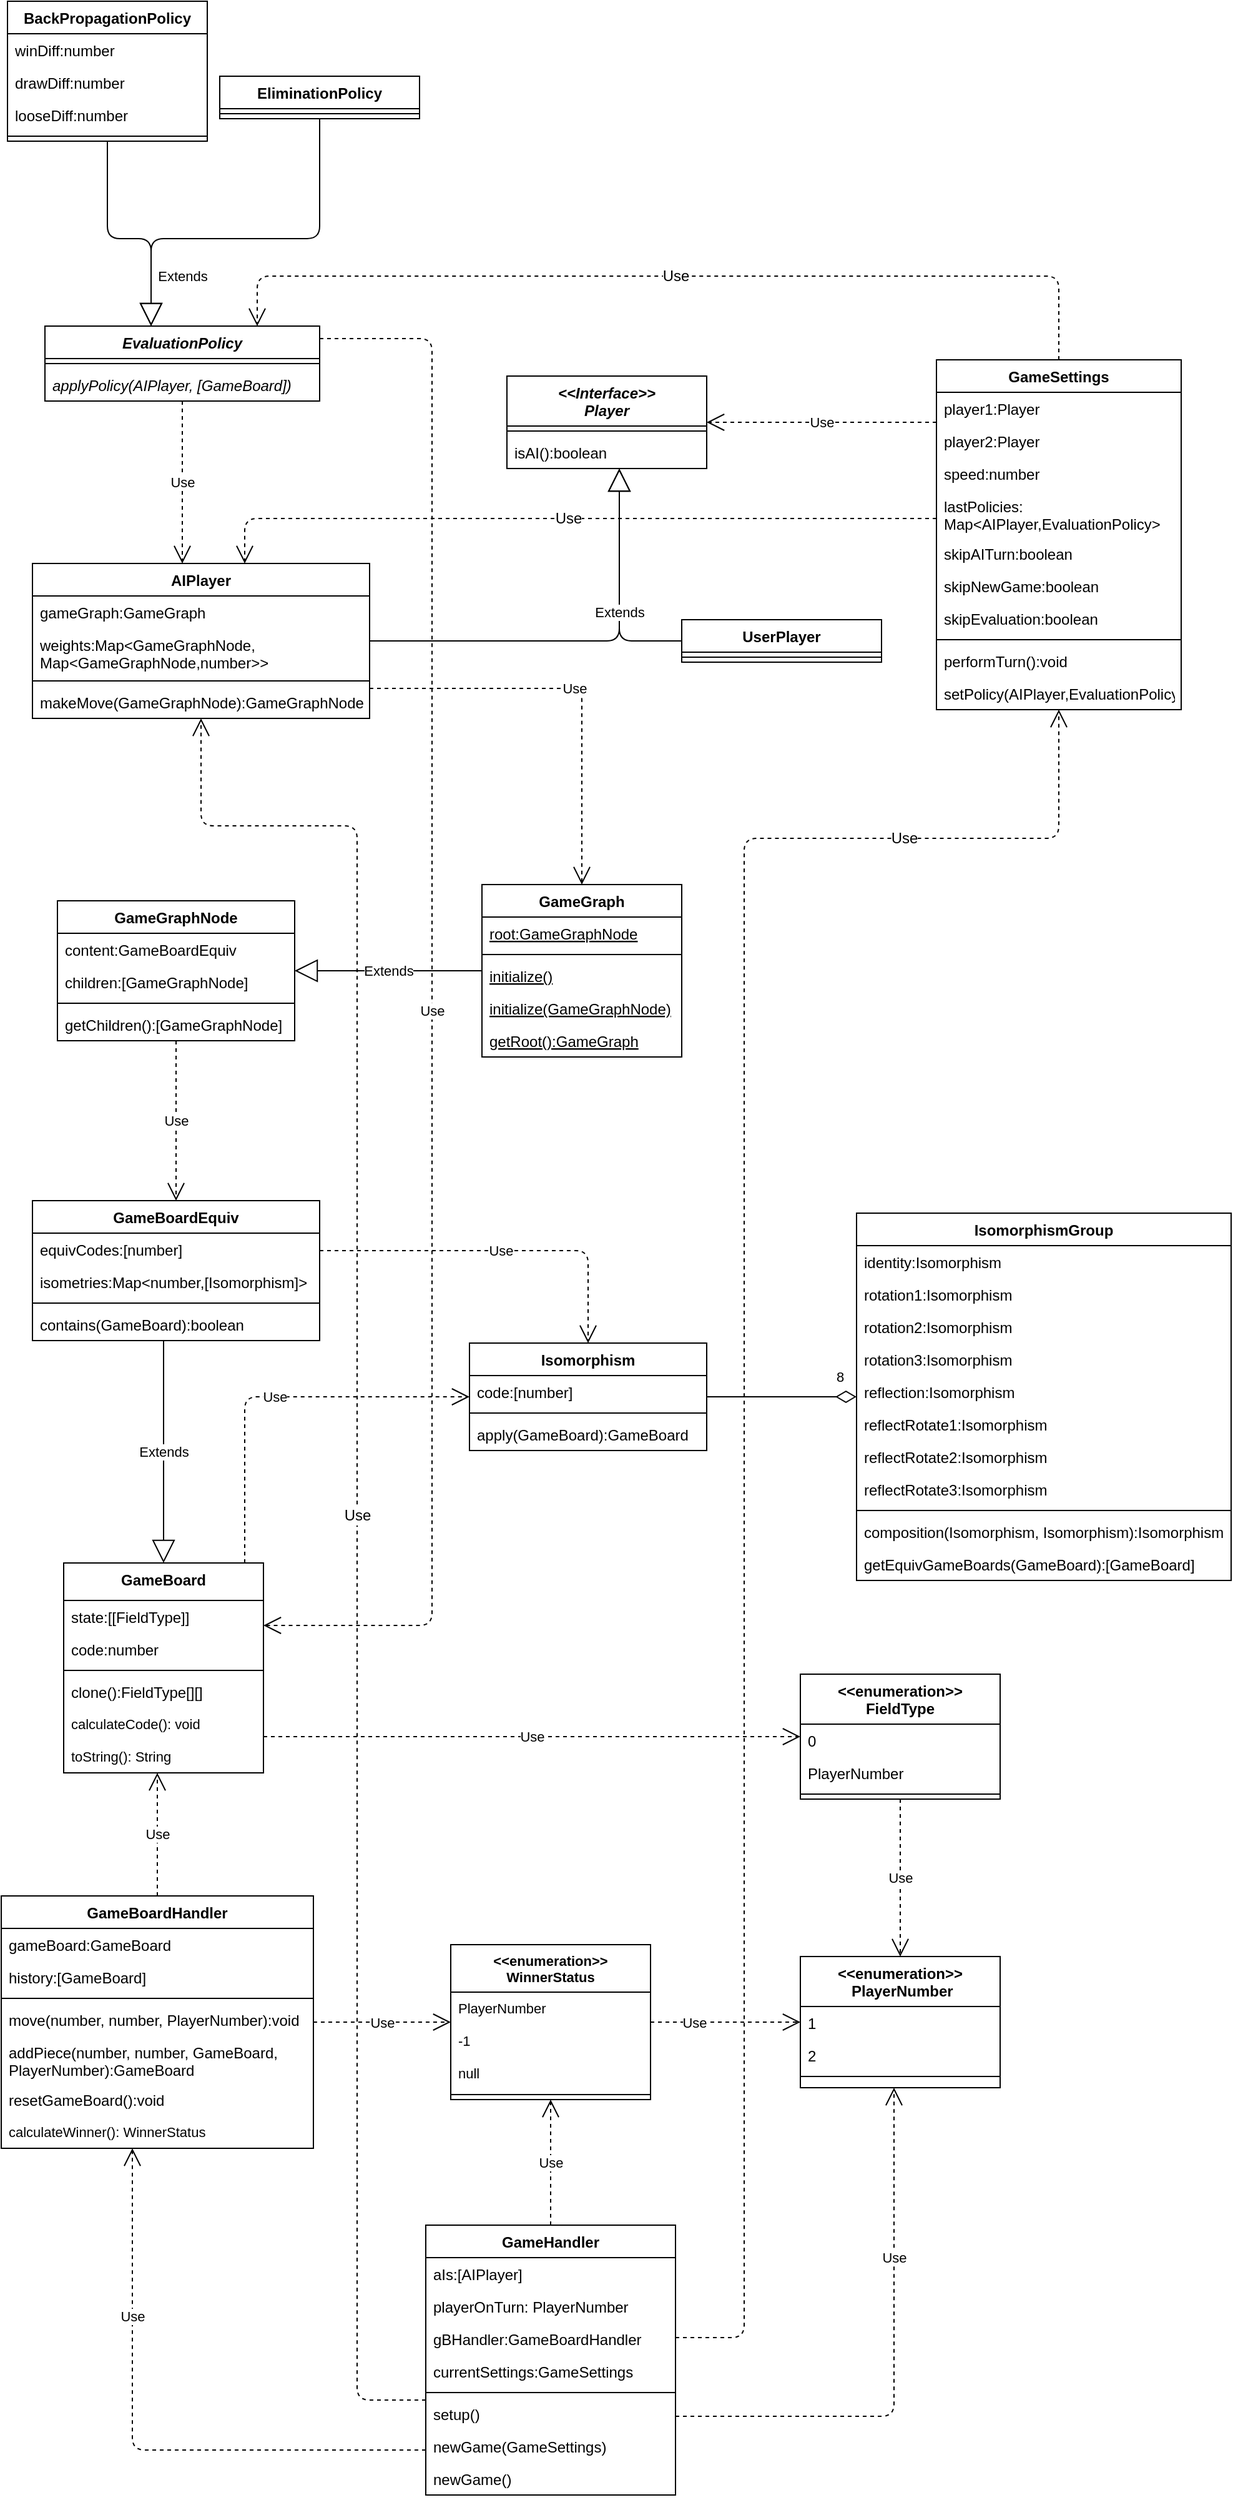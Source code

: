 <mxfile>
    <diagram id="C5RBs43oDa-KdzZeNtuy" name="Page-1">
        <mxGraphModel dx="2033" dy="974" grid="1" gridSize="10" guides="1" tooltips="1" connect="1" arrows="1" fold="1" page="1" pageScale="1" pageWidth="1000" pageHeight="1169" math="0" shadow="0">
            <root>
                <mxCell id="WIyWlLk6GJQsqaUBKTNV-0"/>
                <mxCell id="WIyWlLk6GJQsqaUBKTNV-1" parent="WIyWlLk6GJQsqaUBKTNV-0"/>
                <mxCell id="5" value="GameBoard" style="swimlane;fontStyle=1;align=center;verticalAlign=top;childLayout=stackLayout;horizontal=1;startSize=30;horizontalStack=0;resizeParent=1;resizeLast=0;collapsible=1;marginBottom=0;rounded=0;shadow=0;strokeWidth=1;" parent="WIyWlLk6GJQsqaUBKTNV-1" vertex="1">
                    <mxGeometry x="65" y="1280" width="160" height="168" as="geometry">
                        <mxRectangle x="120" y="360" width="160" height="26" as="alternateBounds"/>
                    </mxGeometry>
                </mxCell>
                <mxCell id="6" value="state:[[FieldType]]" style="text;align=left;verticalAlign=top;spacingLeft=4;spacingRight=4;overflow=hidden;rotatable=0;points=[[0,0.5],[1,0.5]];portConstraint=eastwest;rounded=0;" parent="5" vertex="1">
                    <mxGeometry y="30" width="160" height="26" as="geometry"/>
                </mxCell>
                <mxCell id="7" value="code:number" style="text;align=left;verticalAlign=top;spacingLeft=4;spacingRight=4;overflow=hidden;rotatable=0;points=[[0,0.5],[1,0.5]];portConstraint=eastwest;rounded=0;shadow=0;html=0;" parent="5" vertex="1">
                    <mxGeometry y="56" width="160" height="26" as="geometry"/>
                </mxCell>
                <mxCell id="8" value="" style="line;html=1;strokeWidth=1;align=left;verticalAlign=middle;spacingTop=-1;spacingLeft=3;spacingRight=3;rotatable=0;labelPosition=right;points=[];portConstraint=eastwest;rounded=0;" parent="5" vertex="1">
                    <mxGeometry y="82" width="160" height="8" as="geometry"/>
                </mxCell>
                <mxCell id="9" value="clone():FieldType[][]" style="text;align=left;verticalAlign=top;spacingLeft=4;spacingRight=4;overflow=hidden;rotatable=0;points=[[0,0.5],[1,0.5]];portConstraint=eastwest;fontStyle=0;rounded=0;" parent="5" vertex="1">
                    <mxGeometry y="90" width="160" height="26" as="geometry"/>
                </mxCell>
                <mxCell id="82" value="calculateCode(): void" style="text;strokeColor=none;fillColor=none;align=left;verticalAlign=top;spacingLeft=4;spacingRight=4;overflow=hidden;rotatable=0;points=[[0,0.5],[1,0.5]];portConstraint=eastwest;fontFamily=Helvetica;fontSize=11;fontColor=default;rounded=0;" parent="5" vertex="1">
                    <mxGeometry y="116" width="160" height="26" as="geometry"/>
                </mxCell>
                <mxCell id="83" value="toString(): String" style="text;strokeColor=none;fillColor=none;align=left;verticalAlign=top;spacingLeft=4;spacingRight=4;overflow=hidden;rotatable=0;points=[[0,0.5],[1,0.5]];portConstraint=eastwest;fontFamily=Helvetica;fontSize=11;fontColor=default;rounded=0;" parent="5" vertex="1">
                    <mxGeometry y="142" width="160" height="26" as="geometry"/>
                </mxCell>
                <mxCell id="10" value="GameBoardHandler" style="swimlane;fontStyle=1;align=center;verticalAlign=top;childLayout=stackLayout;horizontal=1;startSize=26;horizontalStack=0;resizeParent=1;resizeLast=0;collapsible=1;marginBottom=0;rounded=0;shadow=0;strokeWidth=1;" parent="WIyWlLk6GJQsqaUBKTNV-1" vertex="1">
                    <mxGeometry x="15" y="1546.5" width="250" height="202" as="geometry">
                        <mxRectangle x="120" y="360" width="160" height="26" as="alternateBounds"/>
                    </mxGeometry>
                </mxCell>
                <mxCell id="11" value="gameBoard:GameBoard" style="text;align=left;verticalAlign=top;spacingLeft=4;spacingRight=4;overflow=hidden;rotatable=0;points=[[0,0.5],[1,0.5]];portConstraint=eastwest;rounded=0;" parent="10" vertex="1">
                    <mxGeometry y="26" width="250" height="26" as="geometry"/>
                </mxCell>
                <mxCell id="12" value="history:[GameBoard]" style="text;align=left;verticalAlign=top;spacingLeft=4;spacingRight=4;overflow=hidden;rotatable=0;points=[[0,0.5],[1,0.5]];portConstraint=eastwest;rounded=0;shadow=0;html=0;" parent="10" vertex="1">
                    <mxGeometry y="52" width="250" height="26" as="geometry"/>
                </mxCell>
                <mxCell id="13" value="" style="line;html=1;strokeWidth=1;align=left;verticalAlign=middle;spacingTop=-1;spacingLeft=3;spacingRight=3;rotatable=0;labelPosition=right;points=[];portConstraint=eastwest;rounded=0;" parent="10" vertex="1">
                    <mxGeometry y="78" width="250" height="8" as="geometry"/>
                </mxCell>
                <mxCell id="14" value="move(number, number, PlayerNumber):void" style="text;align=left;verticalAlign=top;spacingLeft=4;spacingRight=4;overflow=hidden;rotatable=0;points=[[0,0.5],[1,0.5]];portConstraint=eastwest;fontStyle=0;rounded=0;" parent="10" vertex="1">
                    <mxGeometry y="86" width="250" height="26" as="geometry"/>
                </mxCell>
                <mxCell id="37" value="addPiece(number, number, GameBoard, &#10;PlayerNumber):GameBoard" style="text;strokeColor=none;fillColor=none;align=left;verticalAlign=top;spacingLeft=4;spacingRight=4;overflow=hidden;rotatable=0;points=[[0,0.5],[1,0.5]];portConstraint=eastwest;rounded=0;" parent="10" vertex="1">
                    <mxGeometry y="112" width="250" height="38" as="geometry"/>
                </mxCell>
                <mxCell id="38" value="resetGameBoard():void" style="text;strokeColor=none;fillColor=none;align=left;verticalAlign=top;spacingLeft=4;spacingRight=4;overflow=hidden;rotatable=0;points=[[0,0.5],[1,0.5]];portConstraint=eastwest;rounded=0;" parent="10" vertex="1">
                    <mxGeometry y="150" width="250" height="26" as="geometry"/>
                </mxCell>
                <mxCell id="84" value="calculateWinner(): WinnerStatus" style="text;strokeColor=none;fillColor=none;align=left;verticalAlign=top;spacingLeft=4;spacingRight=4;overflow=hidden;rotatable=0;points=[[0,0.5],[1,0.5]];portConstraint=eastwest;fontFamily=Helvetica;fontSize=11;fontColor=default;rounded=0;" parent="10" vertex="1">
                    <mxGeometry y="176" width="250" height="26" as="geometry"/>
                </mxCell>
                <mxCell id="21" value="&lt;&lt;enumeration&gt;&gt;&#10; PlayerNumber" style="swimlane;fontStyle=1;align=center;verticalAlign=top;childLayout=stackLayout;horizontal=1;startSize=40;horizontalStack=0;resizeParent=1;resizeLast=0;collapsible=1;marginBottom=0;rounded=0;shadow=0;strokeWidth=1;" parent="WIyWlLk6GJQsqaUBKTNV-1" vertex="1">
                    <mxGeometry x="655" y="1595" width="160" height="105" as="geometry">
                        <mxRectangle x="120" y="360" width="160" height="26" as="alternateBounds"/>
                    </mxGeometry>
                </mxCell>
                <mxCell id="22" value="1" style="text;align=left;verticalAlign=top;spacingLeft=4;spacingRight=4;overflow=hidden;rotatable=0;points=[[0,0.5],[1,0.5]];portConstraint=eastwest;rounded=0;" parent="21" vertex="1">
                    <mxGeometry y="40" width="160" height="26" as="geometry"/>
                </mxCell>
                <mxCell id="23" value="2" style="text;align=left;verticalAlign=top;spacingLeft=4;spacingRight=4;overflow=hidden;rotatable=0;points=[[0,0.5],[1,0.5]];portConstraint=eastwest;rounded=0;shadow=0;html=0;" parent="21" vertex="1">
                    <mxGeometry y="66" width="160" height="26" as="geometry"/>
                </mxCell>
                <mxCell id="24" value="" style="line;html=1;strokeWidth=1;align=left;verticalAlign=middle;spacingTop=-1;spacingLeft=3;spacingRight=3;rotatable=0;labelPosition=right;points=[];portConstraint=eastwest;rounded=0;" parent="21" vertex="1">
                    <mxGeometry y="92" width="160" height="8" as="geometry"/>
                </mxCell>
                <mxCell id="45" value="&lt;&lt;enumeration&gt;&gt;&#10;FieldType" style="swimlane;fontStyle=1;align=center;verticalAlign=top;childLayout=stackLayout;horizontal=1;startSize=40;horizontalStack=0;resizeParent=1;resizeParentMax=0;resizeLast=0;collapsible=1;marginBottom=0;rounded=0;" parent="WIyWlLk6GJQsqaUBKTNV-1" vertex="1">
                    <mxGeometry x="655" y="1369" width="160" height="100" as="geometry"/>
                </mxCell>
                <mxCell id="49" value="0" style="text;strokeColor=none;fillColor=none;align=left;verticalAlign=top;spacingLeft=4;spacingRight=4;overflow=hidden;rotatable=0;points=[[0,0.5],[1,0.5]];portConstraint=eastwest;rounded=0;" parent="45" vertex="1">
                    <mxGeometry y="40" width="160" height="26" as="geometry"/>
                </mxCell>
                <mxCell id="46" value="PlayerNumber" style="text;strokeColor=none;fillColor=none;align=left;verticalAlign=top;spacingLeft=4;spacingRight=4;overflow=hidden;rotatable=0;points=[[0,0.5],[1,0.5]];portConstraint=eastwest;rounded=0;" parent="45" vertex="1">
                    <mxGeometry y="66" width="160" height="26" as="geometry"/>
                </mxCell>
                <mxCell id="47" value="" style="line;strokeWidth=1;fillColor=none;align=left;verticalAlign=middle;spacingTop=-1;spacingLeft=3;spacingRight=3;rotatable=0;labelPosition=right;points=[];portConstraint=eastwest;strokeColor=inherit;rounded=0;" parent="45" vertex="1">
                    <mxGeometry y="92" width="160" height="8" as="geometry"/>
                </mxCell>
                <mxCell id="50" value="Use" style="endArrow=open;endSize=12;dashed=1;html=1;edgeStyle=orthogonalEdgeStyle;rounded=0;" parent="WIyWlLk6GJQsqaUBKTNV-1" source="10" target="5" edge="1">
                    <mxGeometry width="160" relative="1" as="geometry">
                        <mxPoint x="325" y="1695" as="sourcePoint"/>
                        <mxPoint x="485" y="1695" as="targetPoint"/>
                        <Array as="points">
                            <mxPoint x="180" y="1393"/>
                        </Array>
                    </mxGeometry>
                </mxCell>
                <mxCell id="51" value="Use" style="endArrow=open;endSize=12;dashed=1;html=1;edgeStyle=orthogonalEdgeStyle;rounded=1;" parent="WIyWlLk6GJQsqaUBKTNV-1" source="5" target="45" edge="1">
                    <mxGeometry width="160" relative="1" as="geometry">
                        <mxPoint x="325" y="1695" as="sourcePoint"/>
                        <mxPoint x="485" y="1695" as="targetPoint"/>
                        <Array as="points">
                            <mxPoint x="320" y="1419"/>
                            <mxPoint x="320" y="1419"/>
                        </Array>
                    </mxGeometry>
                </mxCell>
                <mxCell id="52" value="Use" style="endArrow=open;endSize=12;dashed=1;html=1;edgeStyle=orthogonalEdgeStyle;rounded=1;" parent="WIyWlLk6GJQsqaUBKTNV-1" source="45" target="21" edge="1">
                    <mxGeometry width="160" relative="1" as="geometry">
                        <mxPoint x="325" y="1695" as="sourcePoint"/>
                        <mxPoint x="485" y="1695" as="targetPoint"/>
                    </mxGeometry>
                </mxCell>
                <mxCell id="53" value="&lt;&lt;enumeration&gt;&gt;&#10;WinnerStatus" style="swimlane;fontStyle=1;align=center;verticalAlign=top;childLayout=stackLayout;horizontal=1;startSize=38;horizontalStack=0;resizeParent=1;resizeParentMax=0;resizeLast=0;collapsible=1;marginBottom=0;fontFamily=Helvetica;fontSize=11;fontColor=default;rounded=0;" parent="WIyWlLk6GJQsqaUBKTNV-1" vertex="1">
                    <mxGeometry x="375" y="1585.5" width="160" height="124" as="geometry"/>
                </mxCell>
                <mxCell id="54" value="PlayerNumber" style="text;strokeColor=none;fillColor=none;align=left;verticalAlign=top;spacingLeft=4;spacingRight=4;overflow=hidden;rotatable=0;points=[[0,0.5],[1,0.5]];portConstraint=eastwest;fontFamily=Helvetica;fontSize=11;fontColor=default;rounded=0;" parent="53" vertex="1">
                    <mxGeometry y="38" width="160" height="26" as="geometry"/>
                </mxCell>
                <mxCell id="57" value="-1" style="text;strokeColor=none;fillColor=none;align=left;verticalAlign=top;spacingLeft=4;spacingRight=4;overflow=hidden;rotatable=0;points=[[0,0.5],[1,0.5]];portConstraint=eastwest;fontFamily=Helvetica;fontSize=11;fontColor=default;rounded=0;" parent="53" vertex="1">
                    <mxGeometry y="64" width="160" height="26" as="geometry"/>
                </mxCell>
                <mxCell id="56" value="null" style="text;strokeColor=none;fillColor=none;align=left;verticalAlign=top;spacingLeft=4;spacingRight=4;overflow=hidden;rotatable=0;points=[[0,0.5],[1,0.5]];portConstraint=eastwest;fontFamily=Helvetica;fontSize=11;fontColor=default;rounded=0;" parent="53" vertex="1">
                    <mxGeometry y="90" width="160" height="26" as="geometry"/>
                </mxCell>
                <mxCell id="55" value="" style="line;strokeWidth=1;fillColor=none;align=left;verticalAlign=middle;spacingTop=-1;spacingLeft=3;spacingRight=3;rotatable=0;labelPosition=right;points=[];portConstraint=eastwest;strokeColor=inherit;fontFamily=Helvetica;fontSize=11;fontColor=default;rounded=0;" parent="53" vertex="1">
                    <mxGeometry y="116" width="160" height="8" as="geometry"/>
                </mxCell>
                <mxCell id="59" value="Use" style="endArrow=open;endSize=12;dashed=1;html=1;rounded=1;labelBackgroundColor=default;strokeColor=default;fontFamily=Helvetica;fontSize=11;fontColor=default;shape=connector;edgeStyle=elbowEdgeStyle;" parent="WIyWlLk6GJQsqaUBKTNV-1" source="10" target="53" edge="1">
                    <mxGeometry width="160" relative="1" as="geometry">
                        <mxPoint x="325" y="1695" as="sourcePoint"/>
                        <mxPoint x="485" y="1695" as="targetPoint"/>
                    </mxGeometry>
                </mxCell>
                <mxCell id="62" value="Use" style="endArrow=open;endSize=12;dashed=1;html=1;rounded=1;labelBackgroundColor=default;strokeColor=default;fontFamily=Helvetica;fontSize=11;fontColor=default;shape=connector;" parent="WIyWlLk6GJQsqaUBKTNV-1" source="53" target="21" edge="1">
                    <mxGeometry x="-0.417" width="160" relative="1" as="geometry">
                        <mxPoint x="325" y="1695" as="sourcePoint"/>
                        <mxPoint x="485" y="1695" as="targetPoint"/>
                        <mxPoint as="offset"/>
                    </mxGeometry>
                </mxCell>
                <mxCell id="78" value="Use" style="endArrow=open;endSize=12;dashed=1;html=1;rounded=1;labelBackgroundColor=default;strokeColor=default;fontFamily=Helvetica;fontSize=11;fontColor=default;shape=connector;edgeStyle=elbowEdgeStyle;" parent="WIyWlLk6GJQsqaUBKTNV-1" source="173" target="10" edge="1">
                    <mxGeometry x="0.438" width="160" relative="1" as="geometry">
                        <mxPoint x="360.0" y="1895" as="sourcePoint"/>
                        <mxPoint x="495" y="1905" as="targetPoint"/>
                        <Array as="points">
                            <mxPoint x="120" y="1990"/>
                        </Array>
                        <mxPoint as="offset"/>
                    </mxGeometry>
                </mxCell>
                <mxCell id="79" value="Use" style="endArrow=open;endSize=12;dashed=1;html=1;rounded=0;labelBackgroundColor=default;strokeColor=default;fontFamily=Helvetica;fontSize=11;fontColor=default;shape=connector;" parent="WIyWlLk6GJQsqaUBKTNV-1" source="173" target="53" edge="1">
                    <mxGeometry width="160" relative="1" as="geometry">
                        <mxPoint x="455.0" y="1805" as="sourcePoint"/>
                        <mxPoint x="625" y="1905" as="targetPoint"/>
                    </mxGeometry>
                </mxCell>
                <mxCell id="80" value="Use" style="endArrow=open;endSize=12;dashed=1;html=1;rounded=1;labelBackgroundColor=default;strokeColor=default;fontFamily=Helvetica;fontSize=11;fontColor=default;shape=connector;edgeStyle=elbowEdgeStyle;" parent="WIyWlLk6GJQsqaUBKTNV-1" source="173" target="21" edge="1">
                    <mxGeometry x="0.378" width="160" relative="1" as="geometry">
                        <mxPoint x="550.0" y="1865" as="sourcePoint"/>
                        <mxPoint x="805" y="1865" as="targetPoint"/>
                        <Array as="points">
                            <mxPoint x="730" y="1963"/>
                            <mxPoint x="740" y="1810"/>
                        </Array>
                        <mxPoint as="offset"/>
                    </mxGeometry>
                </mxCell>
                <mxCell id="85" value="Isomorphism" style="swimlane;fontStyle=1;align=center;verticalAlign=top;childLayout=stackLayout;horizontal=1;startSize=26;horizontalStack=0;resizeParent=1;resizeParentMax=0;resizeLast=0;collapsible=1;marginBottom=0;rounded=0;" vertex="1" parent="WIyWlLk6GJQsqaUBKTNV-1">
                    <mxGeometry x="390" y="1104" width="190" height="86" as="geometry"/>
                </mxCell>
                <mxCell id="86" value="code:[number]" style="text;strokeColor=none;fillColor=none;align=left;verticalAlign=top;spacingLeft=4;spacingRight=4;overflow=hidden;rotatable=0;points=[[0,0.5],[1,0.5]];portConstraint=eastwest;rounded=0;" vertex="1" parent="85">
                    <mxGeometry y="26" width="190" height="26" as="geometry"/>
                </mxCell>
                <mxCell id="87" value="" style="line;strokeWidth=1;fillColor=none;align=left;verticalAlign=middle;spacingTop=-1;spacingLeft=3;spacingRight=3;rotatable=0;labelPosition=right;points=[];portConstraint=eastwest;strokeColor=inherit;rounded=0;" vertex="1" parent="85">
                    <mxGeometry y="52" width="190" height="8" as="geometry"/>
                </mxCell>
                <mxCell id="88" value="apply(GameBoard):GameBoard" style="text;strokeColor=none;fillColor=none;align=left;verticalAlign=top;spacingLeft=4;spacingRight=4;overflow=hidden;rotatable=0;points=[[0,0.5],[1,0.5]];portConstraint=eastwest;rounded=0;" vertex="1" parent="85">
                    <mxGeometry y="60" width="190" height="26" as="geometry"/>
                </mxCell>
                <mxCell id="89" value="Use" style="endArrow=open;endSize=12;dashed=1;html=1;rounded=1;edgeStyle=elbowEdgeStyle;" edge="1" parent="WIyWlLk6GJQsqaUBKTNV-1" source="5" target="85">
                    <mxGeometry width="160" relative="1" as="geometry">
                        <mxPoint x="415" y="1170" as="sourcePoint"/>
                        <mxPoint x="575" y="1170" as="targetPoint"/>
                        <Array as="points">
                            <mxPoint x="210" y="1230"/>
                        </Array>
                    </mxGeometry>
                </mxCell>
                <mxCell id="90" value="IsomorphismGroup" style="swimlane;fontStyle=1;align=center;verticalAlign=top;childLayout=stackLayout;horizontal=1;startSize=26;horizontalStack=0;resizeParent=1;resizeParentMax=0;resizeLast=0;collapsible=1;marginBottom=0;rounded=0;" vertex="1" parent="WIyWlLk6GJQsqaUBKTNV-1">
                    <mxGeometry x="700" y="1000" width="300" height="294" as="geometry"/>
                </mxCell>
                <mxCell id="91" value="identity:Isomorphism" style="text;strokeColor=none;fillColor=none;align=left;verticalAlign=top;spacingLeft=4;spacingRight=4;overflow=hidden;rotatable=0;points=[[0,0.5],[1,0.5]];portConstraint=eastwest;rounded=0;" vertex="1" parent="90">
                    <mxGeometry y="26" width="300" height="26" as="geometry"/>
                </mxCell>
                <mxCell id="99" value="rotation1:Isomorphism" style="text;strokeColor=none;fillColor=none;align=left;verticalAlign=top;spacingLeft=4;spacingRight=4;overflow=hidden;rotatable=0;points=[[0,0.5],[1,0.5]];portConstraint=eastwest;rounded=0;" vertex="1" parent="90">
                    <mxGeometry y="52" width="300" height="26" as="geometry"/>
                </mxCell>
                <mxCell id="104" value="rotation2:Isomorphism" style="text;strokeColor=none;fillColor=none;align=left;verticalAlign=top;spacingLeft=4;spacingRight=4;overflow=hidden;rotatable=0;points=[[0,0.5],[1,0.5]];portConstraint=eastwest;rounded=0;" vertex="1" parent="90">
                    <mxGeometry y="78" width="300" height="26" as="geometry"/>
                </mxCell>
                <mxCell id="101" value="rotation3:Isomorphism" style="text;strokeColor=none;fillColor=none;align=left;verticalAlign=top;spacingLeft=4;spacingRight=4;overflow=hidden;rotatable=0;points=[[0,0.5],[1,0.5]];portConstraint=eastwest;rounded=0;" vertex="1" parent="90">
                    <mxGeometry y="104" width="300" height="26" as="geometry"/>
                </mxCell>
                <mxCell id="98" value="reflection:Isomorphism" style="text;strokeColor=none;fillColor=none;align=left;verticalAlign=top;spacingLeft=4;spacingRight=4;overflow=hidden;rotatable=0;points=[[0,0.5],[1,0.5]];portConstraint=eastwest;rounded=0;" vertex="1" parent="90">
                    <mxGeometry y="130" width="300" height="26" as="geometry"/>
                </mxCell>
                <mxCell id="100" value="reflectRotate1:Isomorphism" style="text;strokeColor=none;fillColor=none;align=left;verticalAlign=top;spacingLeft=4;spacingRight=4;overflow=hidden;rotatable=0;points=[[0,0.5],[1,0.5]];portConstraint=eastwest;rounded=0;" vertex="1" parent="90">
                    <mxGeometry y="156" width="300" height="26" as="geometry"/>
                </mxCell>
                <mxCell id="103" value="reflectRotate2:Isomorphism" style="text;strokeColor=none;fillColor=none;align=left;verticalAlign=top;spacingLeft=4;spacingRight=4;overflow=hidden;rotatable=0;points=[[0,0.5],[1,0.5]];portConstraint=eastwest;rounded=0;" vertex="1" parent="90">
                    <mxGeometry y="182" width="300" height="26" as="geometry"/>
                </mxCell>
                <mxCell id="102" value="reflectRotate3:Isomorphism" style="text;strokeColor=none;fillColor=none;align=left;verticalAlign=top;spacingLeft=4;spacingRight=4;overflow=hidden;rotatable=0;points=[[0,0.5],[1,0.5]];portConstraint=eastwest;rounded=0;" vertex="1" parent="90">
                    <mxGeometry y="208" width="300" height="26" as="geometry"/>
                </mxCell>
                <mxCell id="92" value="" style="line;strokeWidth=1;fillColor=none;align=left;verticalAlign=middle;spacingTop=-1;spacingLeft=3;spacingRight=3;rotatable=0;labelPosition=right;points=[];portConstraint=eastwest;strokeColor=inherit;rounded=0;" vertex="1" parent="90">
                    <mxGeometry y="234" width="300" height="8" as="geometry"/>
                </mxCell>
                <mxCell id="93" value="composition(Isomorphism, Isomorphism):Isomorphism" style="text;strokeColor=none;fillColor=none;align=left;verticalAlign=top;spacingLeft=4;spacingRight=4;overflow=hidden;rotatable=0;points=[[0,0.5],[1,0.5]];portConstraint=eastwest;rounded=0;" vertex="1" parent="90">
                    <mxGeometry y="242" width="300" height="26" as="geometry"/>
                </mxCell>
                <mxCell id="105" value="getEquivGameBoards(GameBoard):[GameBoard]" style="text;strokeColor=none;fillColor=none;align=left;verticalAlign=top;spacingLeft=4;spacingRight=4;overflow=hidden;rotatable=0;points=[[0,0.5],[1,0.5]];portConstraint=eastwest;rounded=0;" vertex="1" parent="90">
                    <mxGeometry y="268" width="300" height="26" as="geometry"/>
                </mxCell>
                <mxCell id="106" value="8" style="endArrow=none;html=1;endSize=12;startArrow=diamondThin;startSize=14;startFill=0;edgeStyle=elbowEdgeStyle;align=left;verticalAlign=bottom;rounded=0;endFill=0;" edge="1" parent="WIyWlLk6GJQsqaUBKTNV-1" source="90" target="85">
                    <mxGeometry x="-0.704" y="-7" relative="1" as="geometry">
                        <mxPoint x="525" y="1220" as="sourcePoint"/>
                        <mxPoint x="685" y="1220" as="targetPoint"/>
                        <mxPoint as="offset"/>
                    </mxGeometry>
                </mxCell>
                <mxCell id="107" value="GameBoardEquiv" style="swimlane;fontStyle=1;align=center;verticalAlign=top;childLayout=stackLayout;horizontal=1;startSize=26;horizontalStack=0;resizeParent=1;resizeParentMax=0;resizeLast=0;collapsible=1;marginBottom=0;" vertex="1" parent="WIyWlLk6GJQsqaUBKTNV-1">
                    <mxGeometry x="40" y="990" width="230" height="112" as="geometry"/>
                </mxCell>
                <mxCell id="108" value="equivCodes:[number]" style="text;strokeColor=none;fillColor=none;align=left;verticalAlign=top;spacingLeft=4;spacingRight=4;overflow=hidden;rotatable=0;points=[[0,0.5],[1,0.5]];portConstraint=eastwest;" vertex="1" parent="107">
                    <mxGeometry y="26" width="230" height="26" as="geometry"/>
                </mxCell>
                <mxCell id="109" value="isometries:Map&lt;number,[Isomorphism]&gt;" style="text;strokeColor=none;fillColor=none;align=left;verticalAlign=top;spacingLeft=4;spacingRight=4;overflow=hidden;rotatable=0;points=[[0,0.5],[1,0.5]];portConstraint=eastwest;" vertex="1" parent="107">
                    <mxGeometry y="52" width="230" height="26" as="geometry"/>
                </mxCell>
                <mxCell id="110" value="" style="line;strokeWidth=1;fillColor=none;align=left;verticalAlign=middle;spacingTop=-1;spacingLeft=3;spacingRight=3;rotatable=0;labelPosition=right;points=[];portConstraint=eastwest;strokeColor=inherit;" vertex="1" parent="107">
                    <mxGeometry y="78" width="230" height="8" as="geometry"/>
                </mxCell>
                <mxCell id="111" value="contains(GameBoard):boolean" style="text;strokeColor=none;fillColor=none;align=left;verticalAlign=top;spacingLeft=4;spacingRight=4;overflow=hidden;rotatable=0;points=[[0,0.5],[1,0.5]];portConstraint=eastwest;" vertex="1" parent="107">
                    <mxGeometry y="86" width="230" height="26" as="geometry"/>
                </mxCell>
                <mxCell id="112" value="Extends" style="endArrow=block;endSize=16;endFill=0;html=1;edgeStyle=elbowEdgeStyle;" edge="1" parent="WIyWlLk6GJQsqaUBKTNV-1" source="107" target="5">
                    <mxGeometry width="160" relative="1" as="geometry">
                        <mxPoint x="460" y="1130" as="sourcePoint"/>
                        <mxPoint x="620" y="1130" as="targetPoint"/>
                    </mxGeometry>
                </mxCell>
                <mxCell id="113" value="Use" style="endArrow=open;endSize=12;dashed=1;html=1;edgeStyle=elbowEdgeStyle;" edge="1" parent="WIyWlLk6GJQsqaUBKTNV-1" source="107" target="85">
                    <mxGeometry width="160" relative="1" as="geometry">
                        <mxPoint x="460" y="1130" as="sourcePoint"/>
                        <mxPoint x="620" y="1130" as="targetPoint"/>
                        <Array as="points">
                            <mxPoint x="485" y="1030"/>
                        </Array>
                    </mxGeometry>
                </mxCell>
                <mxCell id="114" value="GameGraphNode" style="swimlane;fontStyle=1;align=center;verticalAlign=top;childLayout=stackLayout;horizontal=1;startSize=26;horizontalStack=0;resizeParent=1;resizeParentMax=0;resizeLast=0;collapsible=1;marginBottom=0;" vertex="1" parent="WIyWlLk6GJQsqaUBKTNV-1">
                    <mxGeometry x="60" y="750" width="190" height="112" as="geometry"/>
                </mxCell>
                <mxCell id="115" value="content:GameBoardEquiv" style="text;strokeColor=none;fillColor=none;align=left;verticalAlign=top;spacingLeft=4;spacingRight=4;overflow=hidden;rotatable=0;points=[[0,0.5],[1,0.5]];portConstraint=eastwest;" vertex="1" parent="114">
                    <mxGeometry y="26" width="190" height="26" as="geometry"/>
                </mxCell>
                <mxCell id="116" value="children:[GameGraphNode]" style="text;strokeColor=none;fillColor=none;align=left;verticalAlign=top;spacingLeft=4;spacingRight=4;overflow=hidden;rotatable=0;points=[[0,0.5],[1,0.5]];portConstraint=eastwest;" vertex="1" parent="114">
                    <mxGeometry y="52" width="190" height="26" as="geometry"/>
                </mxCell>
                <mxCell id="117" value="" style="line;strokeWidth=1;fillColor=none;align=left;verticalAlign=middle;spacingTop=-1;spacingLeft=3;spacingRight=3;rotatable=0;labelPosition=right;points=[];portConstraint=eastwest;strokeColor=inherit;" vertex="1" parent="114">
                    <mxGeometry y="78" width="190" height="8" as="geometry"/>
                </mxCell>
                <mxCell id="118" value="getChildren():[GameGraphNode]" style="text;strokeColor=none;fillColor=none;align=left;verticalAlign=top;spacingLeft=4;spacingRight=4;overflow=hidden;rotatable=0;points=[[0,0.5],[1,0.5]];portConstraint=eastwest;" vertex="1" parent="114">
                    <mxGeometry y="86" width="190" height="26" as="geometry"/>
                </mxCell>
                <mxCell id="119" value="Use" style="endArrow=open;endSize=12;dashed=1;html=1;" edge="1" parent="WIyWlLk6GJQsqaUBKTNV-1" source="114" target="107">
                    <mxGeometry width="160" relative="1" as="geometry">
                        <mxPoint x="350" y="760" as="sourcePoint"/>
                        <mxPoint x="510" y="760" as="targetPoint"/>
                    </mxGeometry>
                </mxCell>
                <mxCell id="120" value="GameGraph" style="swimlane;fontStyle=1;align=center;verticalAlign=top;childLayout=stackLayout;horizontal=1;startSize=26;horizontalStack=0;resizeParent=1;resizeParentMax=0;resizeLast=0;collapsible=1;marginBottom=0;" vertex="1" parent="WIyWlLk6GJQsqaUBKTNV-1">
                    <mxGeometry x="400" y="737" width="160" height="138" as="geometry"/>
                </mxCell>
                <mxCell id="121" value="root:GameGraphNode" style="text;strokeColor=none;fillColor=none;align=left;verticalAlign=top;spacingLeft=4;spacingRight=4;overflow=hidden;rotatable=0;points=[[0,0.5],[1,0.5]];portConstraint=eastwest;fontStyle=4" vertex="1" parent="120">
                    <mxGeometry y="26" width="160" height="26" as="geometry"/>
                </mxCell>
                <mxCell id="122" value="" style="line;strokeWidth=1;fillColor=none;align=left;verticalAlign=middle;spacingTop=-1;spacingLeft=3;spacingRight=3;rotatable=0;labelPosition=right;points=[];portConstraint=eastwest;strokeColor=inherit;" vertex="1" parent="120">
                    <mxGeometry y="52" width="160" height="8" as="geometry"/>
                </mxCell>
                <mxCell id="123" value="initialize()" style="text;strokeColor=none;fillColor=none;align=left;verticalAlign=top;spacingLeft=4;spacingRight=4;overflow=hidden;rotatable=0;points=[[0,0.5],[1,0.5]];portConstraint=eastwest;fontStyle=4" vertex="1" parent="120">
                    <mxGeometry y="60" width="160" height="26" as="geometry"/>
                </mxCell>
                <mxCell id="124" value="initialize(GameGraphNode)" style="text;strokeColor=none;fillColor=none;align=left;verticalAlign=top;spacingLeft=4;spacingRight=4;overflow=hidden;rotatable=0;points=[[0,0.5],[1,0.5]];portConstraint=eastwest;fontStyle=4" vertex="1" parent="120">
                    <mxGeometry y="86" width="160" height="26" as="geometry"/>
                </mxCell>
                <mxCell id="125" value="getRoot():GameGraph" style="text;strokeColor=none;fillColor=none;align=left;verticalAlign=top;spacingLeft=4;spacingRight=4;overflow=hidden;rotatable=0;points=[[0,0.5],[1,0.5]];portConstraint=eastwest;fontStyle=4" vertex="1" parent="120">
                    <mxGeometry y="112" width="160" height="26" as="geometry"/>
                </mxCell>
                <mxCell id="126" value="Extends" style="endArrow=block;endSize=16;endFill=0;html=1;" edge="1" parent="WIyWlLk6GJQsqaUBKTNV-1" source="120" target="114">
                    <mxGeometry width="160" relative="1" as="geometry">
                        <mxPoint x="180" y="900" as="sourcePoint"/>
                        <mxPoint x="340" y="900" as="targetPoint"/>
                    </mxGeometry>
                </mxCell>
                <mxCell id="127" value="AIPlayer" style="swimlane;fontStyle=1;align=center;verticalAlign=top;childLayout=stackLayout;horizontal=1;startSize=26;horizontalStack=0;resizeParent=1;resizeParentMax=0;resizeLast=0;collapsible=1;marginBottom=0;" vertex="1" parent="WIyWlLk6GJQsqaUBKTNV-1">
                    <mxGeometry x="40" y="480" width="270" height="124" as="geometry"/>
                </mxCell>
                <mxCell id="128" value="gameGraph:GameGraph" style="text;strokeColor=none;fillColor=none;align=left;verticalAlign=top;spacingLeft=4;spacingRight=4;overflow=hidden;rotatable=0;points=[[0,0.5],[1,0.5]];portConstraint=eastwest;" vertex="1" parent="127">
                    <mxGeometry y="26" width="270" height="26" as="geometry"/>
                </mxCell>
                <mxCell id="129" value="weights:Map&lt;GameGraphNode,&#10;Map&lt;GameGraphNode,number&gt;&gt;" style="text;strokeColor=none;fillColor=none;align=left;verticalAlign=top;spacingLeft=4;spacingRight=4;overflow=hidden;rotatable=0;points=[[0,0.5],[1,0.5]];portConstraint=eastwest;" vertex="1" parent="127">
                    <mxGeometry y="52" width="270" height="38" as="geometry"/>
                </mxCell>
                <mxCell id="130" value="" style="line;strokeWidth=1;fillColor=none;align=left;verticalAlign=middle;spacingTop=-1;spacingLeft=3;spacingRight=3;rotatable=0;labelPosition=right;points=[];portConstraint=eastwest;strokeColor=inherit;" vertex="1" parent="127">
                    <mxGeometry y="90" width="270" height="8" as="geometry"/>
                </mxCell>
                <mxCell id="131" value="makeMove(GameGraphNode):GameGraphNode" style="text;strokeColor=none;fillColor=none;align=left;verticalAlign=top;spacingLeft=4;spacingRight=4;overflow=hidden;rotatable=0;points=[[0,0.5],[1,0.5]];portConstraint=eastwest;" vertex="1" parent="127">
                    <mxGeometry y="98" width="270" height="26" as="geometry"/>
                </mxCell>
                <mxCell id="132" value="Use" style="endArrow=open;endSize=12;dashed=1;html=1;edgeStyle=orthogonalEdgeStyle;" edge="1" parent="WIyWlLk6GJQsqaUBKTNV-1" source="127" target="120">
                    <mxGeometry width="160" relative="1" as="geometry">
                        <mxPoint x="400" y="700" as="sourcePoint"/>
                        <mxPoint x="480" y="690" as="targetPoint"/>
                        <Array as="points">
                            <mxPoint x="480" y="580"/>
                        </Array>
                    </mxGeometry>
                </mxCell>
                <mxCell id="137" value="&lt;&lt;Interface&gt;&gt;&#10;Player" style="swimlane;fontStyle=3;align=center;verticalAlign=top;childLayout=stackLayout;horizontal=1;startSize=40;horizontalStack=0;resizeParent=1;resizeParentMax=0;resizeLast=0;collapsible=1;marginBottom=0;" vertex="1" parent="WIyWlLk6GJQsqaUBKTNV-1">
                    <mxGeometry x="420" y="330" width="160" height="74" as="geometry"/>
                </mxCell>
                <mxCell id="139" value="" style="line;strokeWidth=1;fillColor=none;align=left;verticalAlign=middle;spacingTop=-1;spacingLeft=3;spacingRight=3;rotatable=0;labelPosition=right;points=[];portConstraint=eastwest;strokeColor=inherit;" vertex="1" parent="137">
                    <mxGeometry y="40" width="160" height="8" as="geometry"/>
                </mxCell>
                <mxCell id="138" value="isAI():boolean" style="text;strokeColor=none;fillColor=none;align=left;verticalAlign=top;spacingLeft=4;spacingRight=4;overflow=hidden;rotatable=0;points=[[0,0.5],[1,0.5]];portConstraint=eastwest;" vertex="1" parent="137">
                    <mxGeometry y="48" width="160" height="26" as="geometry"/>
                </mxCell>
                <mxCell id="140" value="UserPlayer" style="swimlane;fontStyle=1;align=center;verticalAlign=top;childLayout=stackLayout;horizontal=1;startSize=26;horizontalStack=0;resizeParent=1;resizeParentMax=0;resizeLast=0;collapsible=1;marginBottom=0;labelBackgroundColor=none;fillStyle=auto;" vertex="1" parent="WIyWlLk6GJQsqaUBKTNV-1">
                    <mxGeometry x="560" y="525" width="160" height="34" as="geometry"/>
                </mxCell>
                <mxCell id="141" value="" style="line;strokeWidth=1;fillColor=none;align=left;verticalAlign=middle;spacingTop=-1;spacingLeft=3;spacingRight=3;rotatable=0;labelPosition=right;points=[];portConstraint=eastwest;strokeColor=inherit;labelBackgroundColor=#FF3333;fillStyle=auto;" vertex="1" parent="140">
                    <mxGeometry y="26" width="160" height="8" as="geometry"/>
                </mxCell>
                <mxCell id="143" value="Extends" style="endArrow=block;endSize=16;endFill=0;html=1;edgeStyle=elbowEdgeStyle;" edge="1" parent="WIyWlLk6GJQsqaUBKTNV-1" source="127" target="137">
                    <mxGeometry x="0.314" width="160" relative="1" as="geometry">
                        <mxPoint x="400" y="700" as="sourcePoint"/>
                        <mxPoint x="560" y="700" as="targetPoint"/>
                        <Array as="points">
                            <mxPoint x="510" y="460"/>
                            <mxPoint x="485" y="420"/>
                        </Array>
                        <mxPoint as="offset"/>
                    </mxGeometry>
                </mxCell>
                <mxCell id="144" value="Extends" style="endArrow=block;endSize=16;endFill=0;html=1;edgeStyle=elbowEdgeStyle;" edge="1" parent="WIyWlLk6GJQsqaUBKTNV-1" source="140" target="137">
                    <mxGeometry x="-0.234" width="160" relative="1" as="geometry">
                        <mxPoint x="400" y="700" as="sourcePoint"/>
                        <mxPoint x="560" y="700" as="targetPoint"/>
                        <Array as="points">
                            <mxPoint x="510" y="470"/>
                            <mxPoint x="485" y="542"/>
                        </Array>
                        <mxPoint y="-1" as="offset"/>
                    </mxGeometry>
                </mxCell>
                <mxCell id="145" value="EvaluationPolicy" style="swimlane;fontStyle=3;align=center;verticalAlign=top;childLayout=stackLayout;horizontal=1;startSize=26;horizontalStack=0;resizeParent=1;resizeParentMax=0;resizeLast=0;collapsible=1;marginBottom=0;" vertex="1" parent="WIyWlLk6GJQsqaUBKTNV-1">
                    <mxGeometry x="50" y="290" width="220" height="60" as="geometry"/>
                </mxCell>
                <mxCell id="146" value="" style="line;strokeWidth=1;fillColor=none;align=left;verticalAlign=middle;spacingTop=-1;spacingLeft=3;spacingRight=3;rotatable=0;labelPosition=right;points=[];portConstraint=eastwest;strokeColor=inherit;" vertex="1" parent="145">
                    <mxGeometry y="26" width="220" height="8" as="geometry"/>
                </mxCell>
                <mxCell id="147" value="applyPolicy(AIPlayer, [GameBoard])" style="text;strokeColor=none;fillColor=none;align=left;verticalAlign=top;spacingLeft=4;spacingRight=4;overflow=hidden;rotatable=0;points=[[0,0.5],[1,0.5]];portConstraint=eastwest;fontStyle=2" vertex="1" parent="145">
                    <mxGeometry y="34" width="220" height="26" as="geometry"/>
                </mxCell>
                <mxCell id="148" value="EliminationPolicy" style="swimlane;fontStyle=1;align=center;verticalAlign=top;childLayout=stackLayout;horizontal=1;startSize=26;horizontalStack=0;resizeParent=1;resizeParentMax=0;resizeLast=0;collapsible=1;marginBottom=0;" vertex="1" parent="WIyWlLk6GJQsqaUBKTNV-1">
                    <mxGeometry x="190" y="90" width="160" height="34" as="geometry"/>
                </mxCell>
                <mxCell id="149" value="" style="line;strokeWidth=1;fillColor=none;align=left;verticalAlign=middle;spacingTop=-1;spacingLeft=3;spacingRight=3;rotatable=0;labelPosition=right;points=[];portConstraint=eastwest;strokeColor=inherit;" vertex="1" parent="148">
                    <mxGeometry y="26" width="160" height="8" as="geometry"/>
                </mxCell>
                <mxCell id="150" value="BackPropagationPolicy" style="swimlane;fontStyle=1;align=center;verticalAlign=top;childLayout=stackLayout;horizontal=1;startSize=26;horizontalStack=0;resizeParent=1;resizeParentMax=0;resizeLast=0;collapsible=1;marginBottom=0;" vertex="1" parent="WIyWlLk6GJQsqaUBKTNV-1">
                    <mxGeometry x="20" y="30" width="160" height="112" as="geometry"/>
                </mxCell>
                <mxCell id="151" value="winDiff:number" style="text;strokeColor=none;fillColor=none;align=left;verticalAlign=top;spacingLeft=4;spacingRight=4;overflow=hidden;rotatable=0;points=[[0,0.5],[1,0.5]];portConstraint=eastwest;" vertex="1" parent="150">
                    <mxGeometry y="26" width="160" height="26" as="geometry"/>
                </mxCell>
                <mxCell id="152" value="drawDiff:number" style="text;strokeColor=none;fillColor=none;align=left;verticalAlign=top;spacingLeft=4;spacingRight=4;overflow=hidden;rotatable=0;points=[[0,0.5],[1,0.5]];portConstraint=eastwest;" vertex="1" parent="150">
                    <mxGeometry y="52" width="160" height="26" as="geometry"/>
                </mxCell>
                <mxCell id="153" value="looseDiff:number" style="text;strokeColor=none;fillColor=none;align=left;verticalAlign=top;spacingLeft=4;spacingRight=4;overflow=hidden;rotatable=0;points=[[0,0.5],[1,0.5]];portConstraint=eastwest;" vertex="1" parent="150">
                    <mxGeometry y="78" width="160" height="26" as="geometry"/>
                </mxCell>
                <mxCell id="154" value="" style="line;strokeWidth=1;fillColor=none;align=left;verticalAlign=middle;spacingTop=-1;spacingLeft=3;spacingRight=3;rotatable=0;labelPosition=right;points=[];portConstraint=eastwest;strokeColor=inherit;" vertex="1" parent="150">
                    <mxGeometry y="104" width="160" height="8" as="geometry"/>
                </mxCell>
                <mxCell id="155" value="Extends" style="endArrow=block;endSize=16;endFill=0;html=1;edgeStyle=orthogonalEdgeStyle;elbow=vertical;" edge="1" parent="WIyWlLk6GJQsqaUBKTNV-1" source="148" target="145">
                    <mxGeometry x="0.734" y="25" width="160" relative="1" as="geometry">
                        <mxPoint x="350" y="430" as="sourcePoint"/>
                        <mxPoint x="310" y="560" as="targetPoint"/>
                        <Array as="points">
                            <mxPoint x="270" y="220"/>
                            <mxPoint x="135" y="220"/>
                        </Array>
                        <mxPoint as="offset"/>
                    </mxGeometry>
                </mxCell>
                <mxCell id="156" value="" style="endArrow=block;endSize=16;endFill=0;html=1;edgeStyle=orthogonalEdgeStyle;elbow=vertical;" edge="1" parent="WIyWlLk6GJQsqaUBKTNV-1" source="150" target="145">
                    <mxGeometry x="-0.257" y="-20" width="160" relative="1" as="geometry">
                        <mxPoint x="380" y="422.153" as="sourcePoint"/>
                        <mxPoint x="250" y="430.525" as="targetPoint"/>
                        <Array as="points">
                            <mxPoint x="100" y="220"/>
                            <mxPoint x="135" y="220"/>
                        </Array>
                        <mxPoint as="offset"/>
                    </mxGeometry>
                </mxCell>
                <mxCell id="157" value="Use" style="endArrow=open;endSize=12;dashed=1;html=1;edgeStyle=elbowEdgeStyle;" edge="1" parent="WIyWlLk6GJQsqaUBKTNV-1" source="145" target="127">
                    <mxGeometry width="160" relative="1" as="geometry">
                        <mxPoint x="400" y="550" as="sourcePoint"/>
                        <mxPoint x="560" y="550" as="targetPoint"/>
                    </mxGeometry>
                </mxCell>
                <mxCell id="158" value="Use" style="endArrow=open;endSize=12;dashed=1;html=1;edgeStyle=orthogonalEdgeStyle;elbow=vertical;" edge="1" parent="WIyWlLk6GJQsqaUBKTNV-1" source="145" target="5">
                    <mxGeometry width="160" relative="1" as="geometry">
                        <mxPoint x="400" y="1120" as="sourcePoint"/>
                        <mxPoint x="560" y="1120" as="targetPoint"/>
                        <Array as="points">
                            <mxPoint x="360" y="300"/>
                            <mxPoint x="360" y="1330"/>
                        </Array>
                    </mxGeometry>
                </mxCell>
                <mxCell id="159" value="GameSettings" style="swimlane;fontStyle=1;align=center;verticalAlign=top;childLayout=stackLayout;horizontal=1;startSize=26;horizontalStack=0;resizeParent=1;resizeParentMax=0;resizeLast=0;collapsible=1;marginBottom=0;" vertex="1" parent="WIyWlLk6GJQsqaUBKTNV-1">
                    <mxGeometry x="764" y="317" width="196" height="280" as="geometry"/>
                </mxCell>
                <mxCell id="160" value="player1:Player" style="text;strokeColor=none;fillColor=none;align=left;verticalAlign=top;spacingLeft=4;spacingRight=4;overflow=hidden;rotatable=0;points=[[0,0.5],[1,0.5]];portConstraint=eastwest;" vertex="1" parent="159">
                    <mxGeometry y="26" width="196" height="26" as="geometry"/>
                </mxCell>
                <mxCell id="161" value="player2:Player" style="text;strokeColor=none;fillColor=none;align=left;verticalAlign=top;spacingLeft=4;spacingRight=4;overflow=hidden;rotatable=0;points=[[0,0.5],[1,0.5]];portConstraint=eastwest;" vertex="1" parent="159">
                    <mxGeometry y="52" width="196" height="26" as="geometry"/>
                </mxCell>
                <mxCell id="163" value="speed:number" style="text;strokeColor=none;fillColor=none;align=left;verticalAlign=top;spacingLeft=4;spacingRight=4;overflow=hidden;rotatable=0;points=[[0,0.5],[1,0.5]];portConstraint=eastwest;" vertex="1" parent="159">
                    <mxGeometry y="78" width="196" height="26" as="geometry"/>
                </mxCell>
                <mxCell id="189" value="lastPolicies:&#10;Map&lt;AIPlayer,EvaluationPolicy&gt;" style="text;strokeColor=none;fillColor=none;align=left;verticalAlign=top;spacingLeft=4;spacingRight=4;overflow=hidden;rotatable=0;points=[[0,0.5],[1,0.5]];portConstraint=eastwest;" vertex="1" parent="159">
                    <mxGeometry y="104" width="196" height="38" as="geometry"/>
                </mxCell>
                <mxCell id="164" value="skipAITurn:boolean" style="text;strokeColor=none;fillColor=none;align=left;verticalAlign=top;spacingLeft=4;spacingRight=4;overflow=hidden;rotatable=0;points=[[0,0.5],[1,0.5]];portConstraint=eastwest;" vertex="1" parent="159">
                    <mxGeometry y="142" width="196" height="26" as="geometry"/>
                </mxCell>
                <mxCell id="165" value="skipNewGame:boolean" style="text;strokeColor=none;fillColor=none;align=left;verticalAlign=top;spacingLeft=4;spacingRight=4;overflow=hidden;rotatable=0;points=[[0,0.5],[1,0.5]];portConstraint=eastwest;" vertex="1" parent="159">
                    <mxGeometry y="168" width="196" height="26" as="geometry"/>
                </mxCell>
                <mxCell id="166" value="skipEvaluation:boolean" style="text;strokeColor=none;fillColor=none;align=left;verticalAlign=top;spacingLeft=4;spacingRight=4;overflow=hidden;rotatable=0;points=[[0,0.5],[1,0.5]];portConstraint=eastwest;" vertex="1" parent="159">
                    <mxGeometry y="194" width="196" height="26" as="geometry"/>
                </mxCell>
                <mxCell id="167" value="" style="line;strokeWidth=1;fillColor=none;align=left;verticalAlign=middle;spacingTop=-1;spacingLeft=3;spacingRight=3;rotatable=0;labelPosition=right;points=[];portConstraint=eastwest;strokeColor=inherit;" vertex="1" parent="159">
                    <mxGeometry y="220" width="196" height="8" as="geometry"/>
                </mxCell>
                <mxCell id="168" value="performTurn():void" style="text;strokeColor=none;fillColor=none;align=left;verticalAlign=top;spacingLeft=4;spacingRight=4;overflow=hidden;rotatable=0;points=[[0,0.5],[1,0.5]];portConstraint=eastwest;" vertex="1" parent="159">
                    <mxGeometry y="228" width="196" height="26" as="geometry"/>
                </mxCell>
                <mxCell id="194" value="setPolicy(AIPlayer,EvaluationPolicy)" style="text;strokeColor=none;fillColor=none;align=left;verticalAlign=top;spacingLeft=4;spacingRight=4;overflow=hidden;rotatable=0;points=[[0,0.5],[1,0.5]];portConstraint=eastwest;" vertex="1" parent="159">
                    <mxGeometry y="254" width="196" height="26" as="geometry"/>
                </mxCell>
                <mxCell id="171" value="Use" style="endArrow=open;endSize=12;dashed=1;html=1;elbow=vertical;edgeStyle=orthogonalEdgeStyle;" edge="1" parent="WIyWlLk6GJQsqaUBKTNV-1" source="159" target="137">
                    <mxGeometry width="160" relative="1" as="geometry">
                        <mxPoint x="530" y="510" as="sourcePoint"/>
                        <mxPoint x="690" y="510" as="targetPoint"/>
                        <Array as="points">
                            <mxPoint x="740" y="367"/>
                            <mxPoint x="740" y="367"/>
                        </Array>
                    </mxGeometry>
                </mxCell>
                <mxCell id="173" value="GameHandler" style="swimlane;fontStyle=1;align=center;verticalAlign=top;childLayout=stackLayout;horizontal=1;startSize=26;horizontalStack=0;resizeParent=1;resizeParentMax=0;resizeLast=0;collapsible=1;marginBottom=0;labelBackgroundColor=default;fillStyle=auto;" vertex="1" parent="WIyWlLk6GJQsqaUBKTNV-1">
                    <mxGeometry x="355" y="1810" width="200" height="216" as="geometry"/>
                </mxCell>
                <mxCell id="174" value="aIs:[AIPlayer]" style="text;strokeColor=none;fillColor=none;align=left;verticalAlign=top;spacingLeft=4;spacingRight=4;overflow=hidden;rotatable=0;points=[[0,0.5],[1,0.5]];portConstraint=eastwest;" vertex="1" parent="173">
                    <mxGeometry y="26" width="200" height="26" as="geometry"/>
                </mxCell>
                <mxCell id="185" value="playerOnTurn: PlayerNumber" style="text;strokeColor=none;fillColor=none;align=left;verticalAlign=top;spacingLeft=4;spacingRight=4;overflow=hidden;rotatable=0;points=[[0,0.5],[1,0.5]];portConstraint=eastwest;fontFamily=Helvetica;fontSize=12;fontColor=default;" vertex="1" parent="173">
                    <mxGeometry y="52" width="200" height="26" as="geometry"/>
                </mxCell>
                <mxCell id="175" value="gBHandler:GameBoardHandler" style="text;strokeColor=none;fillColor=none;align=left;verticalAlign=top;spacingLeft=4;spacingRight=4;overflow=hidden;rotatable=0;points=[[0,0.5],[1,0.5]];portConstraint=eastwest;" vertex="1" parent="173">
                    <mxGeometry y="78" width="200" height="26" as="geometry"/>
                </mxCell>
                <mxCell id="177" value="currentSettings:GameSettings" style="text;strokeColor=none;fillColor=none;align=left;verticalAlign=top;spacingLeft=4;spacingRight=4;overflow=hidden;rotatable=0;points=[[0,0.5],[1,0.5]];portConstraint=eastwest;" vertex="1" parent="173">
                    <mxGeometry y="104" width="200" height="26" as="geometry"/>
                </mxCell>
                <mxCell id="178" value="" style="line;strokeWidth=1;fillColor=none;align=left;verticalAlign=middle;spacingTop=-1;spacingLeft=3;spacingRight=3;rotatable=0;labelPosition=right;points=[];portConstraint=eastwest;strokeColor=inherit;" vertex="1" parent="173">
                    <mxGeometry y="130" width="200" height="8" as="geometry"/>
                </mxCell>
                <mxCell id="179" value="setup()" style="text;strokeColor=none;fillColor=none;align=left;verticalAlign=top;spacingLeft=4;spacingRight=4;overflow=hidden;rotatable=0;points=[[0,0.5],[1,0.5]];portConstraint=eastwest;" vertex="1" parent="173">
                    <mxGeometry y="138" width="200" height="26" as="geometry"/>
                </mxCell>
                <mxCell id="180" value="newGame(GameSettings)" style="text;strokeColor=none;fillColor=none;align=left;verticalAlign=top;spacingLeft=4;spacingRight=4;overflow=hidden;rotatable=0;points=[[0,0.5],[1,0.5]];portConstraint=eastwest;" vertex="1" parent="173">
                    <mxGeometry y="164" width="200" height="26" as="geometry"/>
                </mxCell>
                <mxCell id="181" value="newGame()" style="text;strokeColor=none;fillColor=none;align=left;verticalAlign=top;spacingLeft=4;spacingRight=4;overflow=hidden;rotatable=0;points=[[0,0.5],[1,0.5]];portConstraint=eastwest;" vertex="1" parent="173">
                    <mxGeometry y="190" width="200" height="26" as="geometry"/>
                </mxCell>
                <mxCell id="187" value="Use" style="endArrow=open;endSize=12;dashed=1;html=1;rounded=1;fontSize=12;elbow=vertical;edgeStyle=orthogonalEdgeStyle;" edge="1" parent="WIyWlLk6GJQsqaUBKTNV-1" source="173" target="127">
                    <mxGeometry width="160" relative="1" as="geometry">
                        <mxPoint x="370" y="1730" as="sourcePoint"/>
                        <mxPoint x="370" y="990" as="targetPoint"/>
                        <Array as="points">
                            <mxPoint x="300" y="1950"/>
                            <mxPoint x="300" y="690"/>
                            <mxPoint x="175" y="690"/>
                        </Array>
                    </mxGeometry>
                </mxCell>
                <mxCell id="190" value="Use" style="endArrow=open;endSize=12;dashed=1;html=1;rounded=1;fontSize=12;edgeStyle=orthogonalEdgeStyle;" edge="1" parent="WIyWlLk6GJQsqaUBKTNV-1" source="159" target="145">
                    <mxGeometry width="160" relative="1" as="geometry">
                        <mxPoint x="450" y="270" as="sourcePoint"/>
                        <mxPoint x="610" y="270" as="targetPoint"/>
                        <Array as="points">
                            <mxPoint x="862" y="250"/>
                            <mxPoint x="220" y="250"/>
                        </Array>
                    </mxGeometry>
                </mxCell>
                <mxCell id="191" value="Use" style="endArrow=open;endSize=12;dashed=1;html=1;rounded=1;fontSize=12;edgeStyle=orthogonalEdgeStyle;" edge="1" parent="WIyWlLk6GJQsqaUBKTNV-1" source="159" target="127">
                    <mxGeometry width="160" relative="1" as="geometry">
                        <mxPoint x="450" y="590" as="sourcePoint"/>
                        <mxPoint x="610" y="590" as="targetPoint"/>
                        <Array as="points">
                            <mxPoint x="210" y="444"/>
                        </Array>
                    </mxGeometry>
                </mxCell>
                <mxCell id="193" value="Use" style="endArrow=open;endSize=12;dashed=1;html=1;rounded=1;fontSize=12;edgeStyle=orthogonalEdgeStyle;" edge="1" parent="WIyWlLk6GJQsqaUBKTNV-1" source="173" target="159">
                    <mxGeometry x="0.718" width="160" relative="1" as="geometry">
                        <mxPoint x="660" y="1830" as="sourcePoint"/>
                        <mxPoint x="770" y="810" as="targetPoint"/>
                        <Array as="points">
                            <mxPoint x="610" y="1900"/>
                            <mxPoint x="610" y="700"/>
                            <mxPoint x="862" y="700"/>
                        </Array>
                        <mxPoint as="offset"/>
                    </mxGeometry>
                </mxCell>
            </root>
        </mxGraphModel>
    </diagram>
</mxfile>
